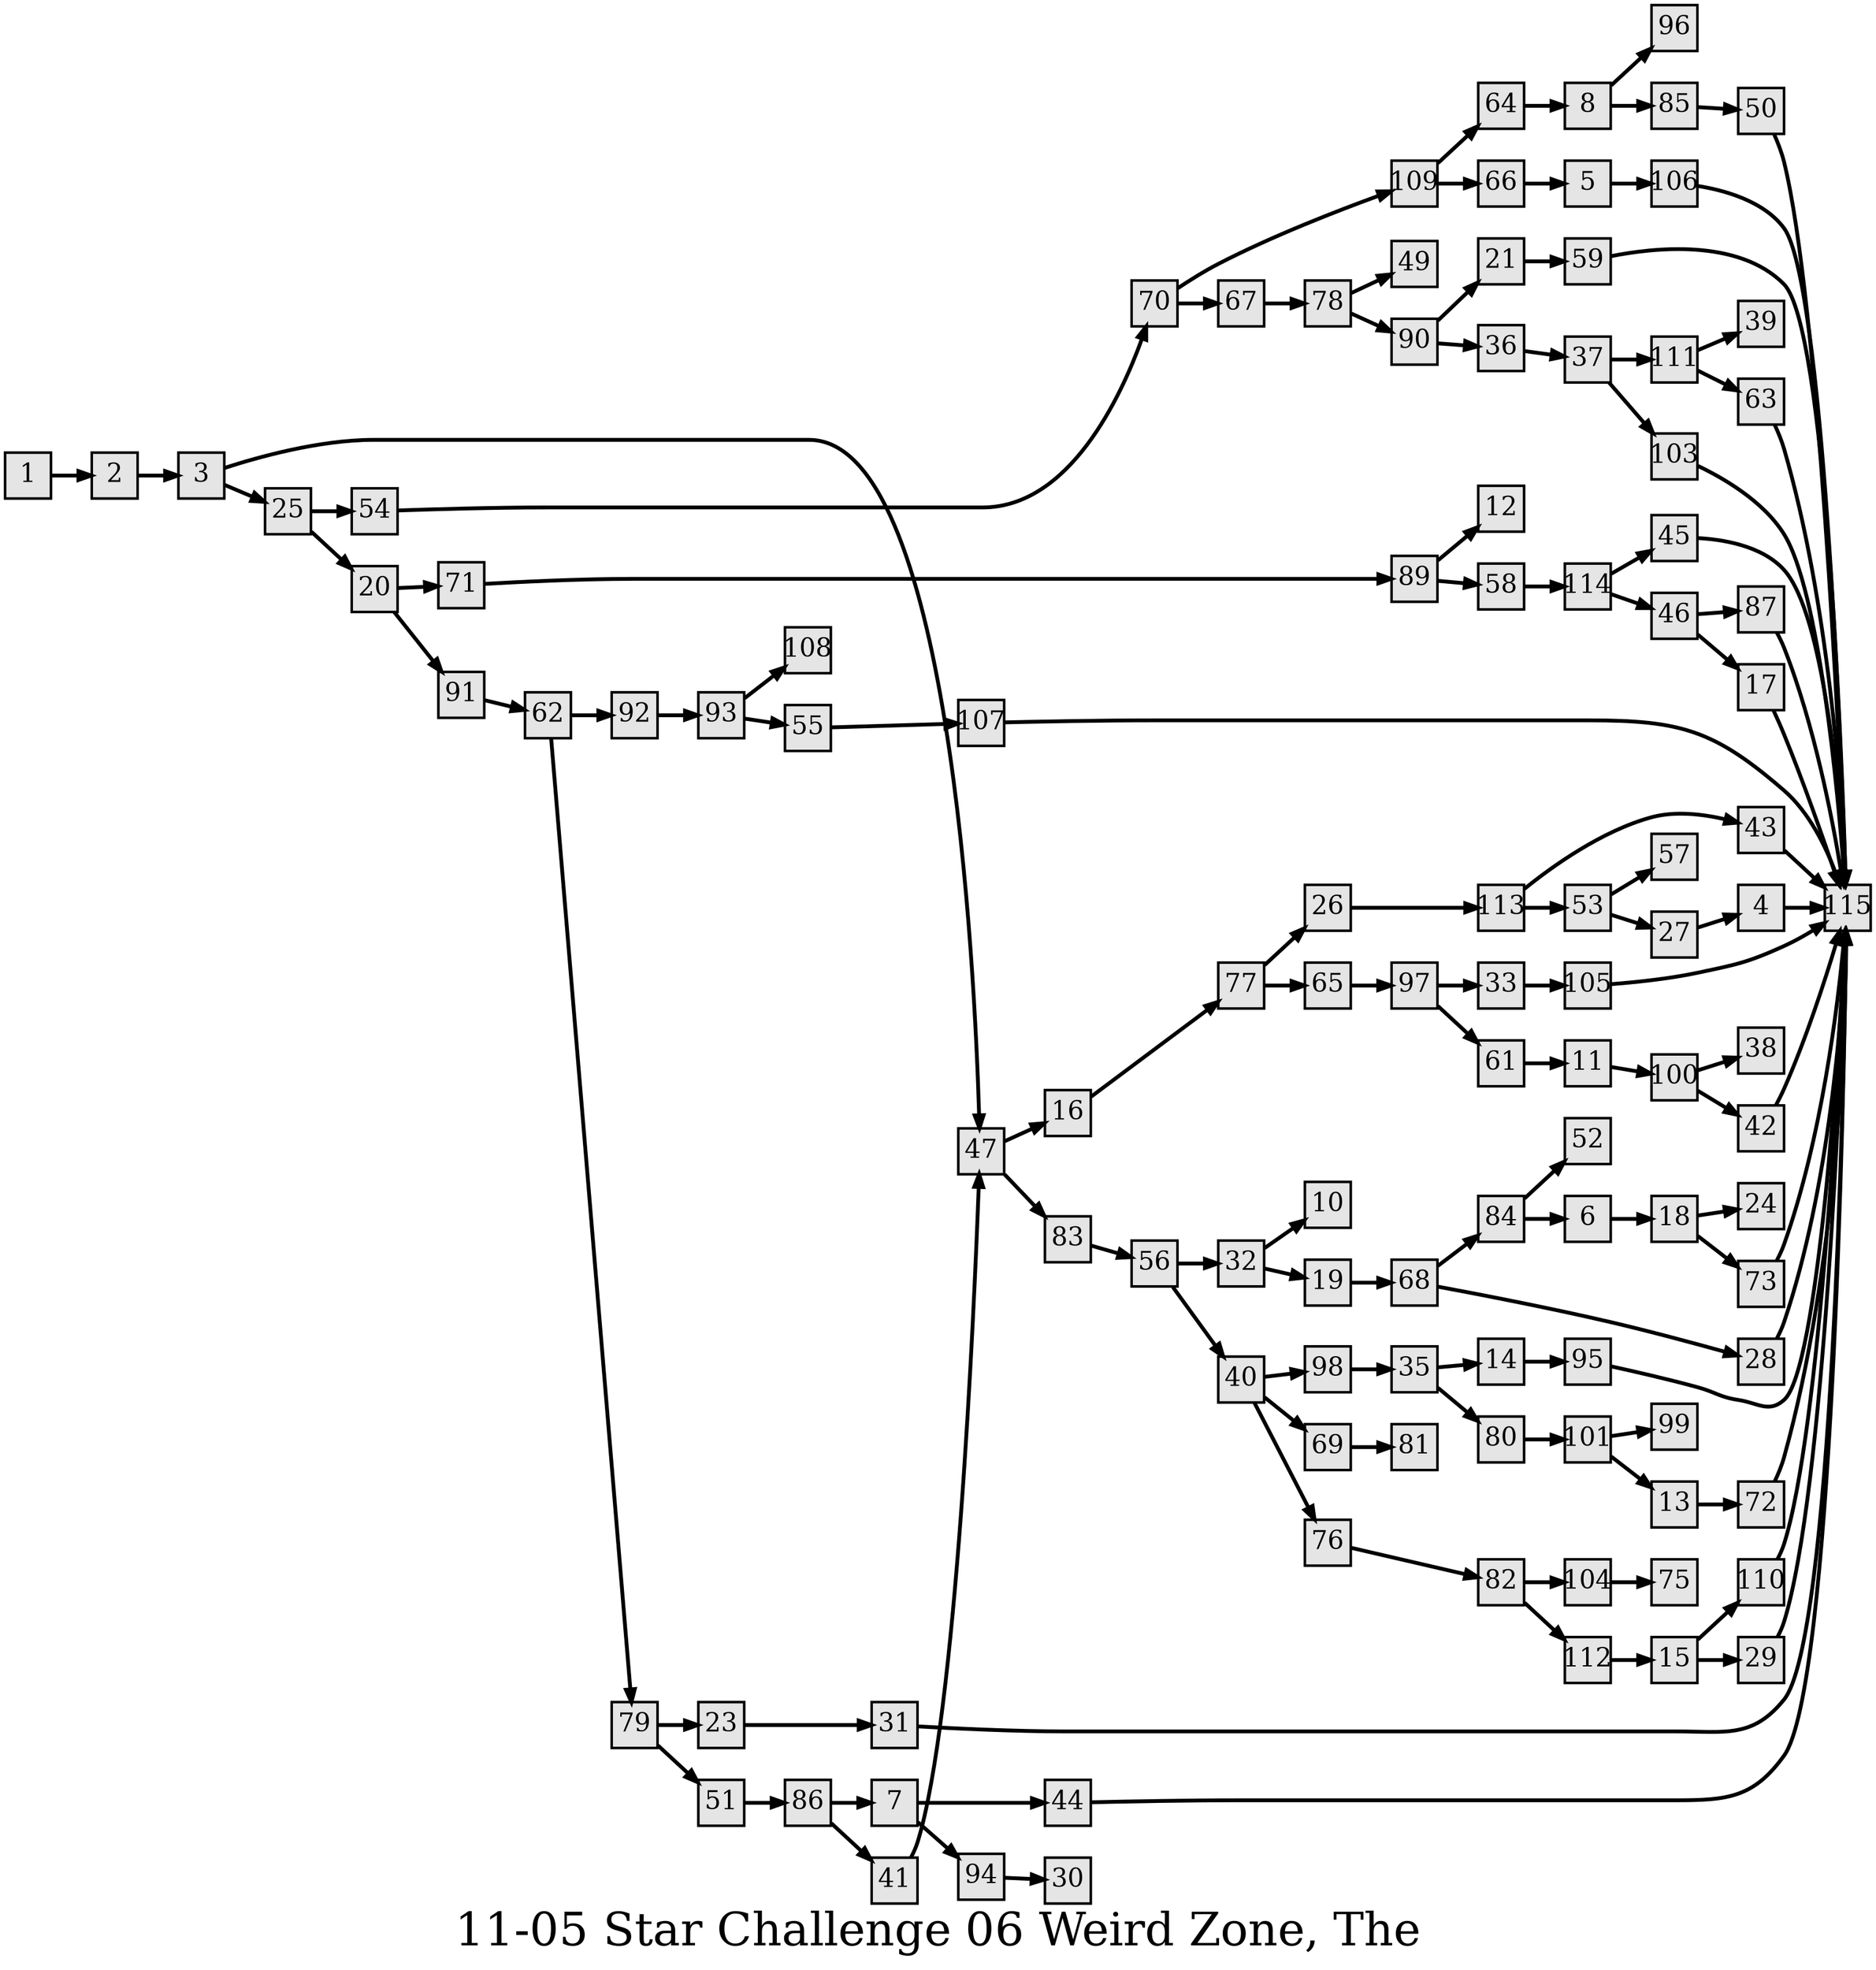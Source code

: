 digraph g{
  graph [ label="11-05 Star Challenge 06 Weird Zone, The" rankdir=LR, ordering=out, fontsize=36, nodesep="0.35", ranksep="0.45"];
  node  [shape=rect, penwidth=2, fontsize=20, style=filled, fillcolor=grey90, margin="0,0", labelfloat=true, regular=true, fixedsize=true];
  edge  [labelfloat=true, penwidth=3, fontsize=12];
  // ---;
  // group  : Katz;
  // id     :;
  // gbid   :;
  // series :;
  // title  :;
  // author :;
  // credit:;
  // - name : Kylie McGregor;
  // role : encoder;
  // date : 2017-08-24;
  // - name : Jeremy Douglass;
  // role : editor;
  // date : 2017-10-19;
  // render:;
  // - name   : small;
  // styles : gvStyles-small.txt;
  // engine : dot;
  // comment: >;
  
  // ---;
  
  // From | To | Label;
  
  1 -> 2;
  2 -> 3;
  3 -> 47;
  3 -> 25;
  4 -> 115;
  5 -> 106;
  6 -> 18;
  7 -> 44;
  7 -> 94;
  8 -> 96;
  8 -> 85;
  11 -> 100;
  13 -> 72;
  14 -> 95;
  15 -> 110;
  15 -> 29;
  16 -> 77;
  17 -> 115;
  18 -> 24;
  18 -> 73;
  19 -> 68;
  20 -> 71;
  20 -> 91;
  21 -> 59;
  23 -> 31;
  25 -> 54;
  25 -> 20;
  26 -> 113;
  27 -> 4;
  28 -> 115;
  29 -> 115;
  31 -> 115;
  32 -> 19;
  32 -> 10;
  33 -> 105;
  35 -> 14;
  35 -> 80;
  36 -> 37;
  37 -> 111;
  37 -> 103;
  40 -> 98;
  40 -> 69;
  40 -> 76;
  41 -> 47;
  42 -> 115;
  43 -> 115;
  44 -> 115;
  45 -> 115;
  46 -> 87;
  46 -> 17;
  47 -> 16;
  47 -> 83;
  50 -> 115;
  51 -> 86;
  53 -> 57;
  53 -> 27;
  54 -> 70;
  55 -> 107;
  56 -> 32;
  56 -> 40;
  58 -> 114;
  59 -> 115;
  61 -> 11;
  62 -> 92;
  62 -> 79;
  63 -> 115;
  64 -> 8;
  65 -> 97;
  66 -> 5;
  67 -> 78;
  68 -> 84;
  68 -> 28;
  69 -> 81;
  70 -> 109;
  70 -> 67;
  71 -> 89;
  72 -> 115;
  73 -> 115;
  76 -> 82;
  77 -> 26;
  77 -> 65;
  78 -> 49;
  78 -> 90;
  79 -> 23;
  79 -> 51;
  80 -> 101;
  82 -> 104;
  82 -> 112;
  83 -> 56;
  84 -> 6;
  84 -> 52;
  85 -> 50;
  86 -> 7;
  86 -> 41;
  87 -> 115;
  89 -> 58;
  89 -> 12;
  90 -> 21;
  90 -> 36;
  91 -> 62;
  92 -> 93;
  93 -> 108;
  93 -> 55;
  94 -> 30;
  95 -> 115;
  97 -> 33;
  97 -> 61;
  98 -> 35;
  100 -> 42;
  100 -> 38;
  101 -> 99;
  101 -> 13;
  103 -> 115;
  104 -> 75;
  105 -> 115;
  106 -> 115;
  107 -> 115;
  109 -> 64;
  109 -> 66;
  110 -> 115;
  111 -> 63;
  111 -> 39;
  112 -> 15;
  113 -> 43;
  113 -> 53;
  114 -> 45;
  114 -> 46;
}

